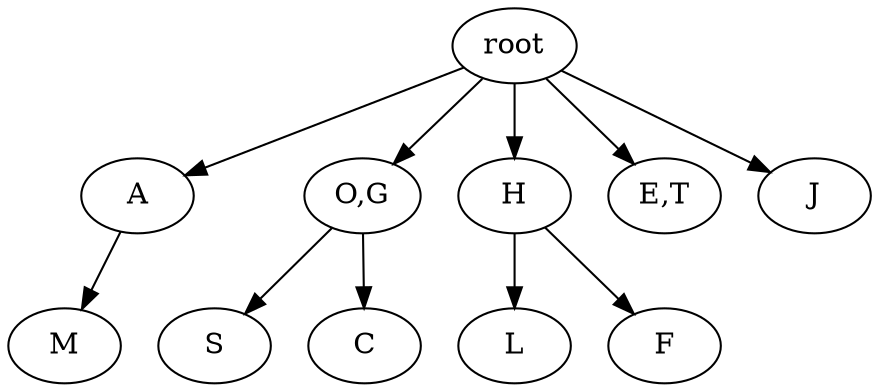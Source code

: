 strict digraph G {
	graph [name=G];
	0	 [label=root];
	4	 [label=A];
	0 -> 4;
	5	 [label="O,G"];
	0 -> 5;
	6	 [label=H];
	0 -> 6;
	7	 [label="E,T"];
	0 -> 7;
	8	 [label=J];
	0 -> 8;
	9	 [label=M];
	4 -> 9;
	10	 [label=S];
	5 -> 10;
	11	 [label=C];
	5 -> 11;
	13	 [label=L];
	6 -> 13;
	14	 [label=F];
	6 -> 14;
}
